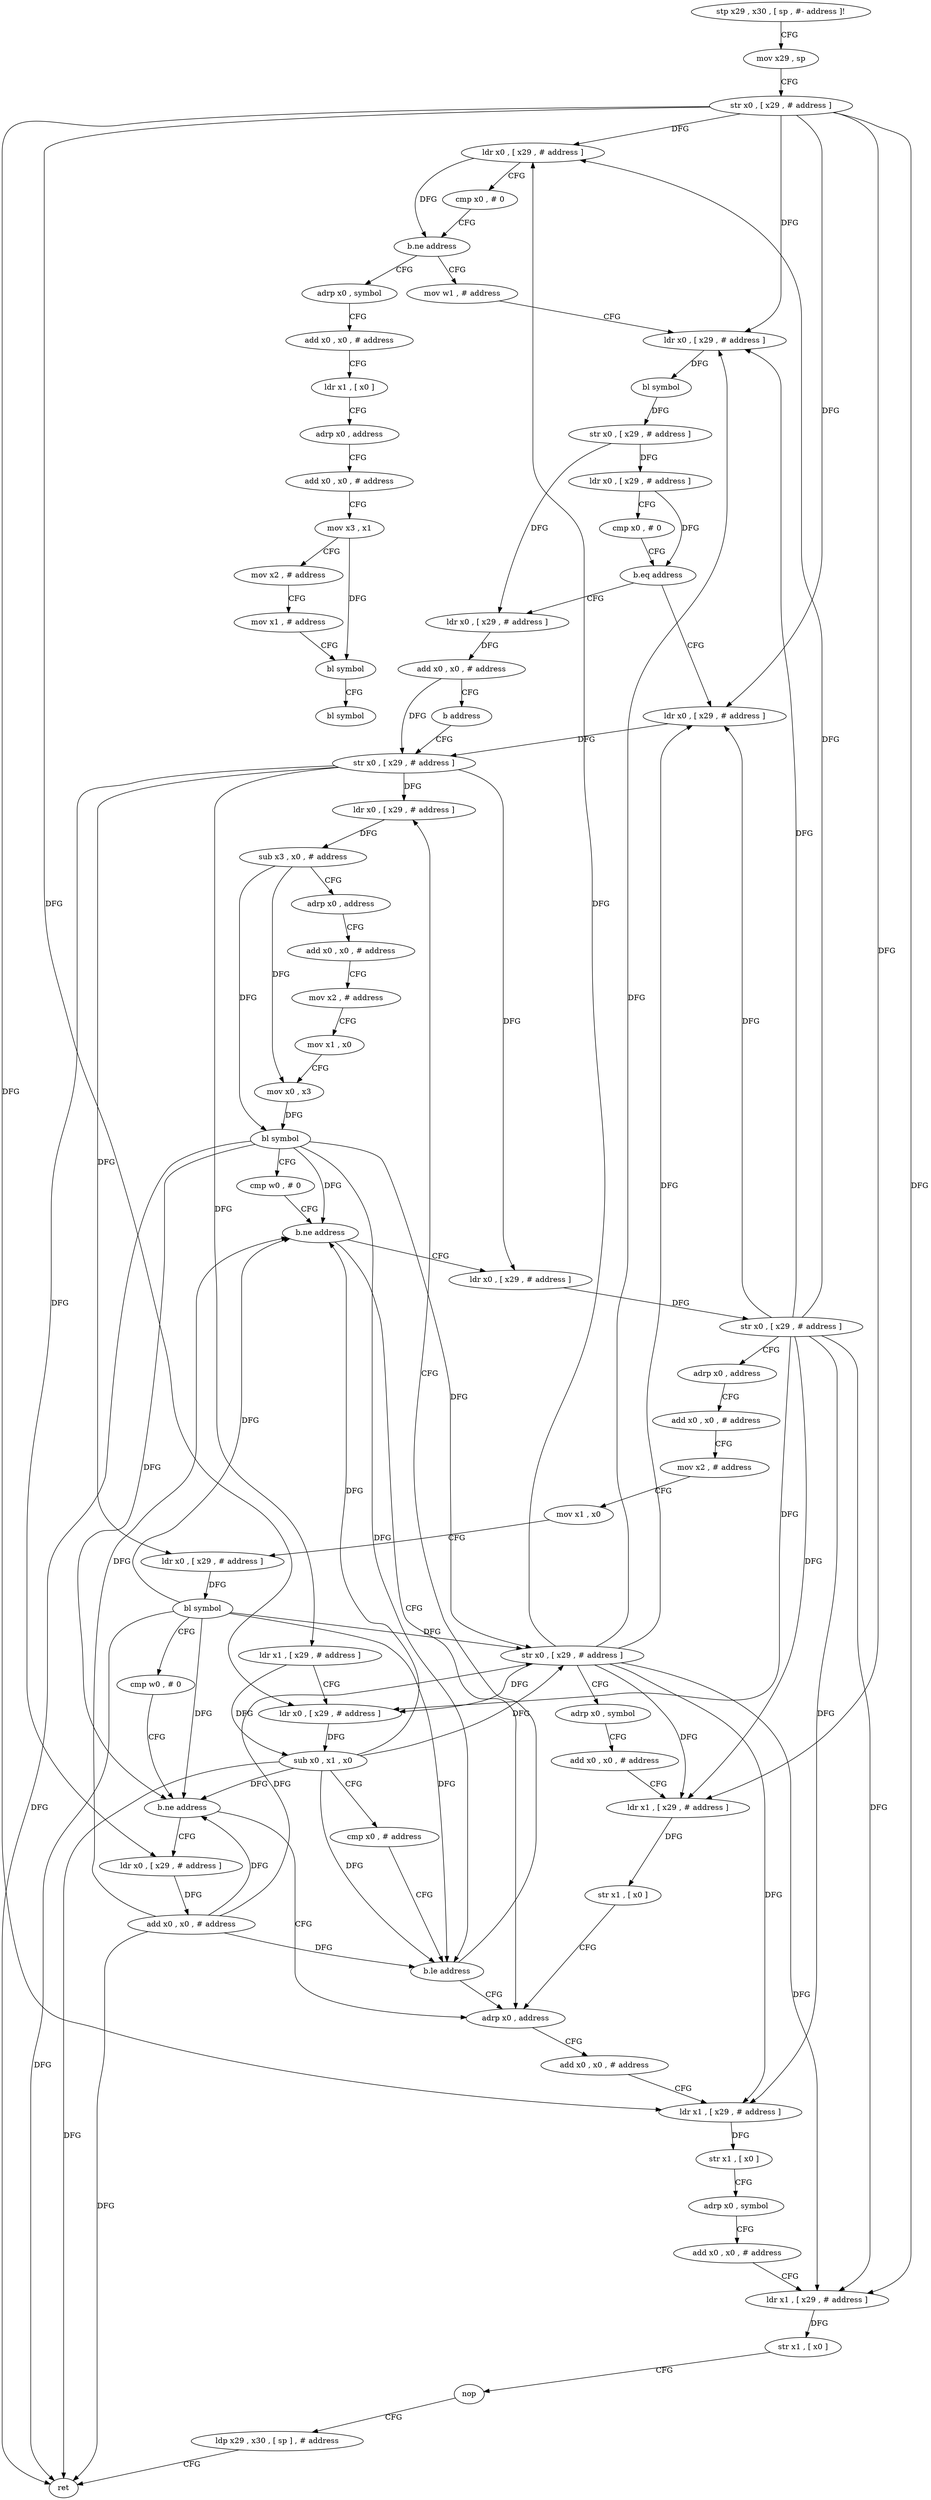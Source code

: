 digraph "func" {
"4373476" [label = "stp x29 , x30 , [ sp , #- address ]!" ]
"4373480" [label = "mov x29 , sp" ]
"4373484" [label = "str x0 , [ x29 , # address ]" ]
"4373488" [label = "ldr x0 , [ x29 , # address ]" ]
"4373492" [label = "cmp x0 , # 0" ]
"4373496" [label = "b.ne address" ]
"4373540" [label = "mov w1 , # address" ]
"4373500" [label = "adrp x0 , symbol" ]
"4373544" [label = "ldr x0 , [ x29 , # address ]" ]
"4373548" [label = "bl symbol" ]
"4373552" [label = "str x0 , [ x29 , # address ]" ]
"4373556" [label = "ldr x0 , [ x29 , # address ]" ]
"4373560" [label = "cmp x0 , # 0" ]
"4373564" [label = "b.eq address" ]
"4373580" [label = "ldr x0 , [ x29 , # address ]" ]
"4373568" [label = "ldr x0 , [ x29 , # address ]" ]
"4373504" [label = "add x0 , x0 , # address" ]
"4373508" [label = "ldr x1 , [ x0 ]" ]
"4373512" [label = "adrp x0 , address" ]
"4373516" [label = "add x0 , x0 , # address" ]
"4373520" [label = "mov x3 , x1" ]
"4373524" [label = "mov x2 , # address" ]
"4373528" [label = "mov x1 , # address" ]
"4373532" [label = "bl symbol" ]
"4373536" [label = "bl symbol" ]
"4373584" [label = "str x0 , [ x29 , # address ]" ]
"4373572" [label = "add x0 , x0 , # address" ]
"4373576" [label = "b address" ]
"4373716" [label = "adrp x0 , address" ]
"4373720" [label = "add x0 , x0 , # address" ]
"4373724" [label = "ldr x1 , [ x29 , # address ]" ]
"4373728" [label = "str x1 , [ x0 ]" ]
"4373732" [label = "adrp x0 , symbol" ]
"4373736" [label = "add x0 , x0 , # address" ]
"4373740" [label = "ldr x1 , [ x29 , # address ]" ]
"4373744" [label = "str x1 , [ x0 ]" ]
"4373748" [label = "nop" ]
"4373752" [label = "ldp x29 , x30 , [ sp ] , # address" ]
"4373756" [label = "ret" ]
"4373608" [label = "ldr x0 , [ x29 , # address ]" ]
"4373612" [label = "sub x3 , x0 , # address" ]
"4373616" [label = "adrp x0 , address" ]
"4373620" [label = "add x0 , x0 , # address" ]
"4373624" [label = "mov x2 , # address" ]
"4373628" [label = "mov x1 , x0" ]
"4373632" [label = "mov x0 , x3" ]
"4373636" [label = "bl symbol" ]
"4373640" [label = "cmp w0 , # 0" ]
"4373644" [label = "b.ne address" ]
"4373648" [label = "ldr x0 , [ x29 , # address ]" ]
"4373588" [label = "ldr x1 , [ x29 , # address ]" ]
"4373592" [label = "ldr x0 , [ x29 , # address ]" ]
"4373596" [label = "sub x0 , x1 , x0" ]
"4373600" [label = "cmp x0 , # address" ]
"4373604" [label = "b.le address" ]
"4373652" [label = "str x0 , [ x29 , # address ]" ]
"4373656" [label = "adrp x0 , address" ]
"4373660" [label = "add x0 , x0 , # address" ]
"4373664" [label = "mov x2 , # address" ]
"4373668" [label = "mov x1 , x0" ]
"4373672" [label = "ldr x0 , [ x29 , # address ]" ]
"4373676" [label = "bl symbol" ]
"4373680" [label = "cmp w0 , # 0" ]
"4373684" [label = "b.ne address" ]
"4373688" [label = "ldr x0 , [ x29 , # address ]" ]
"4373692" [label = "add x0 , x0 , # address" ]
"4373696" [label = "str x0 , [ x29 , # address ]" ]
"4373700" [label = "adrp x0 , symbol" ]
"4373704" [label = "add x0 , x0 , # address" ]
"4373708" [label = "ldr x1 , [ x29 , # address ]" ]
"4373712" [label = "str x1 , [ x0 ]" ]
"4373476" -> "4373480" [ label = "CFG" ]
"4373480" -> "4373484" [ label = "CFG" ]
"4373484" -> "4373488" [ label = "DFG" ]
"4373484" -> "4373544" [ label = "DFG" ]
"4373484" -> "4373580" [ label = "DFG" ]
"4373484" -> "4373592" [ label = "DFG" ]
"4373484" -> "4373724" [ label = "DFG" ]
"4373484" -> "4373740" [ label = "DFG" ]
"4373484" -> "4373708" [ label = "DFG" ]
"4373488" -> "4373492" [ label = "CFG" ]
"4373488" -> "4373496" [ label = "DFG" ]
"4373492" -> "4373496" [ label = "CFG" ]
"4373496" -> "4373540" [ label = "CFG" ]
"4373496" -> "4373500" [ label = "CFG" ]
"4373540" -> "4373544" [ label = "CFG" ]
"4373500" -> "4373504" [ label = "CFG" ]
"4373544" -> "4373548" [ label = "DFG" ]
"4373548" -> "4373552" [ label = "DFG" ]
"4373552" -> "4373556" [ label = "DFG" ]
"4373552" -> "4373568" [ label = "DFG" ]
"4373556" -> "4373560" [ label = "CFG" ]
"4373556" -> "4373564" [ label = "DFG" ]
"4373560" -> "4373564" [ label = "CFG" ]
"4373564" -> "4373580" [ label = "CFG" ]
"4373564" -> "4373568" [ label = "CFG" ]
"4373580" -> "4373584" [ label = "DFG" ]
"4373568" -> "4373572" [ label = "DFG" ]
"4373504" -> "4373508" [ label = "CFG" ]
"4373508" -> "4373512" [ label = "CFG" ]
"4373512" -> "4373516" [ label = "CFG" ]
"4373516" -> "4373520" [ label = "CFG" ]
"4373520" -> "4373524" [ label = "CFG" ]
"4373520" -> "4373532" [ label = "DFG" ]
"4373524" -> "4373528" [ label = "CFG" ]
"4373528" -> "4373532" [ label = "CFG" ]
"4373532" -> "4373536" [ label = "CFG" ]
"4373584" -> "4373588" [ label = "DFG" ]
"4373584" -> "4373608" [ label = "DFG" ]
"4373584" -> "4373648" [ label = "DFG" ]
"4373584" -> "4373672" [ label = "DFG" ]
"4373584" -> "4373688" [ label = "DFG" ]
"4373572" -> "4373576" [ label = "CFG" ]
"4373572" -> "4373584" [ label = "DFG" ]
"4373576" -> "4373584" [ label = "CFG" ]
"4373716" -> "4373720" [ label = "CFG" ]
"4373720" -> "4373724" [ label = "CFG" ]
"4373724" -> "4373728" [ label = "DFG" ]
"4373728" -> "4373732" [ label = "CFG" ]
"4373732" -> "4373736" [ label = "CFG" ]
"4373736" -> "4373740" [ label = "CFG" ]
"4373740" -> "4373744" [ label = "DFG" ]
"4373744" -> "4373748" [ label = "CFG" ]
"4373748" -> "4373752" [ label = "CFG" ]
"4373752" -> "4373756" [ label = "CFG" ]
"4373608" -> "4373612" [ label = "DFG" ]
"4373612" -> "4373616" [ label = "CFG" ]
"4373612" -> "4373632" [ label = "DFG" ]
"4373612" -> "4373636" [ label = "DFG" ]
"4373616" -> "4373620" [ label = "CFG" ]
"4373620" -> "4373624" [ label = "CFG" ]
"4373624" -> "4373628" [ label = "CFG" ]
"4373628" -> "4373632" [ label = "CFG" ]
"4373632" -> "4373636" [ label = "DFG" ]
"4373636" -> "4373640" [ label = "CFG" ]
"4373636" -> "4373604" [ label = "DFG" ]
"4373636" -> "4373756" [ label = "DFG" ]
"4373636" -> "4373644" [ label = "DFG" ]
"4373636" -> "4373684" [ label = "DFG" ]
"4373636" -> "4373696" [ label = "DFG" ]
"4373640" -> "4373644" [ label = "CFG" ]
"4373644" -> "4373716" [ label = "CFG" ]
"4373644" -> "4373648" [ label = "CFG" ]
"4373648" -> "4373652" [ label = "DFG" ]
"4373588" -> "4373592" [ label = "CFG" ]
"4373588" -> "4373596" [ label = "DFG" ]
"4373592" -> "4373596" [ label = "DFG" ]
"4373596" -> "4373600" [ label = "CFG" ]
"4373596" -> "4373604" [ label = "DFG" ]
"4373596" -> "4373756" [ label = "DFG" ]
"4373596" -> "4373644" [ label = "DFG" ]
"4373596" -> "4373684" [ label = "DFG" ]
"4373596" -> "4373696" [ label = "DFG" ]
"4373600" -> "4373604" [ label = "CFG" ]
"4373604" -> "4373716" [ label = "CFG" ]
"4373604" -> "4373608" [ label = "CFG" ]
"4373652" -> "4373656" [ label = "CFG" ]
"4373652" -> "4373488" [ label = "DFG" ]
"4373652" -> "4373544" [ label = "DFG" ]
"4373652" -> "4373580" [ label = "DFG" ]
"4373652" -> "4373592" [ label = "DFG" ]
"4373652" -> "4373724" [ label = "DFG" ]
"4373652" -> "4373740" [ label = "DFG" ]
"4373652" -> "4373708" [ label = "DFG" ]
"4373656" -> "4373660" [ label = "CFG" ]
"4373660" -> "4373664" [ label = "CFG" ]
"4373664" -> "4373668" [ label = "CFG" ]
"4373668" -> "4373672" [ label = "CFG" ]
"4373672" -> "4373676" [ label = "DFG" ]
"4373676" -> "4373680" [ label = "CFG" ]
"4373676" -> "4373604" [ label = "DFG" ]
"4373676" -> "4373644" [ label = "DFG" ]
"4373676" -> "4373756" [ label = "DFG" ]
"4373676" -> "4373684" [ label = "DFG" ]
"4373676" -> "4373696" [ label = "DFG" ]
"4373680" -> "4373684" [ label = "CFG" ]
"4373684" -> "4373716" [ label = "CFG" ]
"4373684" -> "4373688" [ label = "CFG" ]
"4373688" -> "4373692" [ label = "DFG" ]
"4373692" -> "4373696" [ label = "DFG" ]
"4373692" -> "4373604" [ label = "DFG" ]
"4373692" -> "4373644" [ label = "DFG" ]
"4373692" -> "4373684" [ label = "DFG" ]
"4373692" -> "4373756" [ label = "DFG" ]
"4373696" -> "4373700" [ label = "CFG" ]
"4373696" -> "4373488" [ label = "DFG" ]
"4373696" -> "4373544" [ label = "DFG" ]
"4373696" -> "4373580" [ label = "DFG" ]
"4373696" -> "4373592" [ label = "DFG" ]
"4373696" -> "4373724" [ label = "DFG" ]
"4373696" -> "4373740" [ label = "DFG" ]
"4373696" -> "4373708" [ label = "DFG" ]
"4373700" -> "4373704" [ label = "CFG" ]
"4373704" -> "4373708" [ label = "CFG" ]
"4373708" -> "4373712" [ label = "DFG" ]
"4373712" -> "4373716" [ label = "CFG" ]
}
